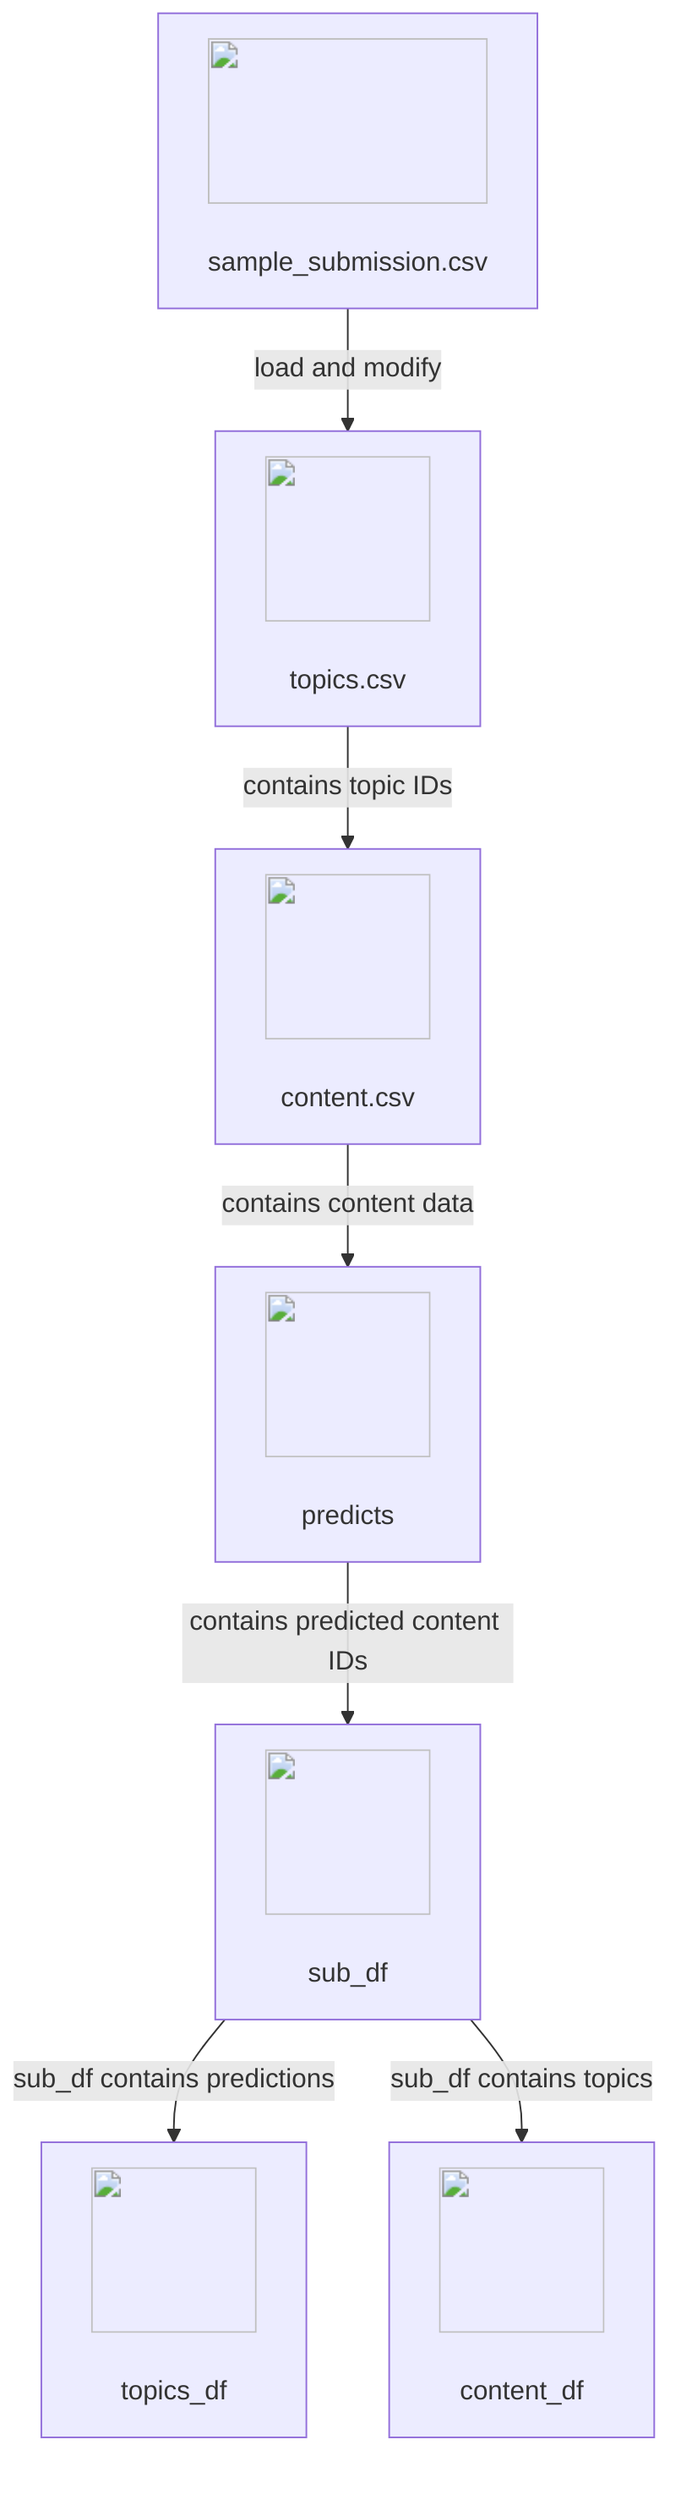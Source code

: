 graph TD;
A["<img src='icons/file.svg' width=100 height=100/> <br/> sample_submission.csv"] -->|"load and modify"| B["<img src='icons/file.svg' width=100 height=100/> <br/> topics.csv"];
B -->|"contains topic IDs"| C["<img src='icons/file.svg' width=100 height=100/> <br/> content.csv"];
C -->|"contains content data"| D["<img src='icons/column_split.svg' width=100 height=100/> <br/> predicts"];
D -->|"contains predicted content IDs"| E["<img src='icons/table.svg' width=100 height=100/> <br/> sub_df"];
E -->|"sub_df contains predictions"| F["<img src='icons/table.svg' width=100 height=100/> <br/> topics_df"];
E -->|"sub_df contains topics"| G["<img src='icons/table.svg' width=100 height=100/> <br/> content_df"];